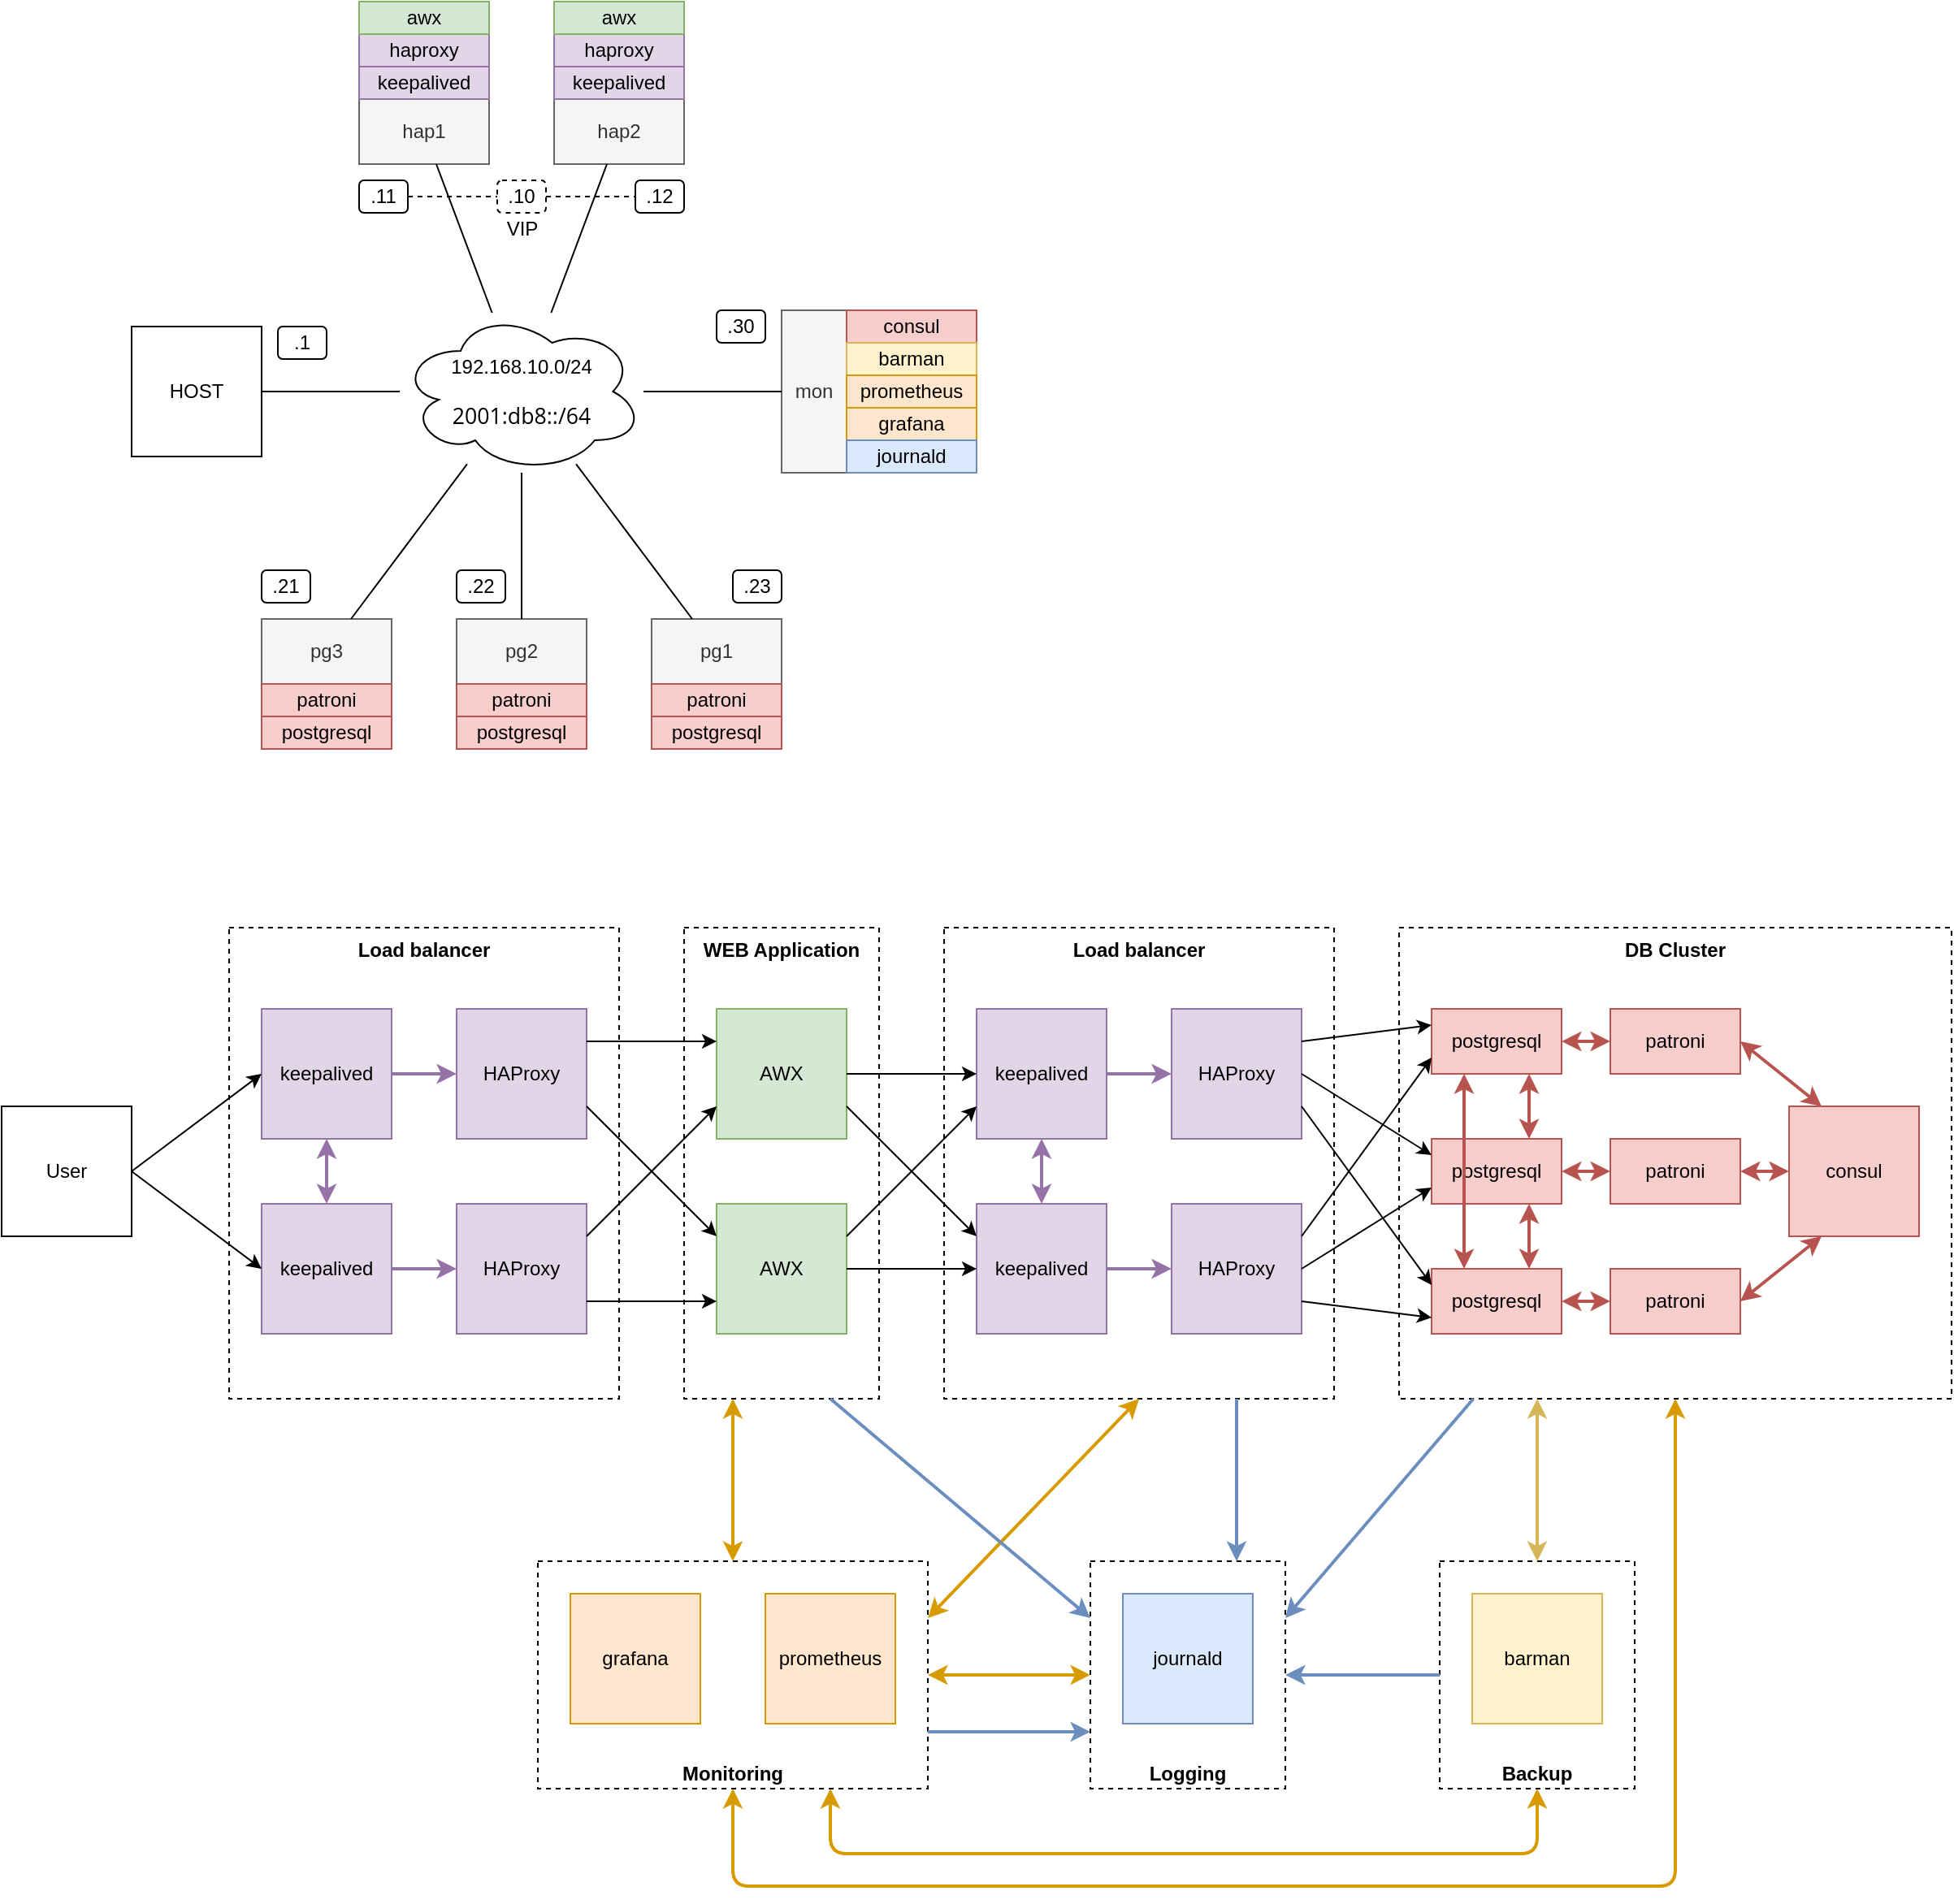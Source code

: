 <mxfile version="12.9.12" type="device"><diagram id="JN53HbUaX-jTft2zIyEW" name="network digram"><mxGraphModel dx="925" dy="652" grid="1" gridSize="10" guides="1" tooltips="1" connect="1" arrows="1" fold="1" page="1" pageScale="1" pageWidth="827" pageHeight="1169" math="0" shadow="0"><root><mxCell id="0"/><mxCell id="1" parent="0"/><mxCell id="KGqCtYa_fu7pUWf8DiJL-1" value="HOST" style="rounded=0;whiteSpace=wrap;html=1;" parent="1" vertex="1"><mxGeometry x="120" y="340" width="80" height="80" as="geometry"/></mxCell><mxCell id="KGqCtYa_fu7pUWf8DiJL-2" value="192.168.10.0/24&lt;br&gt;&lt;br&gt;&lt;span style=&quot;font-family: &amp;#34;open sans&amp;#34; , &amp;#34;helvetica neue&amp;#34; , &amp;#34;helvetica&amp;#34; , sans-serif ; font-size: 13.333px&quot;&gt;2001:db8::/64&lt;/span&gt;" style="ellipse;shape=cloud;whiteSpace=wrap;html=1;" parent="1" vertex="1"><mxGeometry x="285" y="330" width="150" height="100" as="geometry"/></mxCell><mxCell id="KGqCtYa_fu7pUWf8DiJL-3" value="hap1" style="rounded=0;whiteSpace=wrap;html=1;fillColor=#f5f5f5;strokeColor=#666666;fontColor=#333333;" parent="1" vertex="1"><mxGeometry x="260" y="200" width="80" height="40" as="geometry"/></mxCell><mxCell id="KGqCtYa_fu7pUWf8DiJL-4" value="hap2" style="rounded=0;whiteSpace=wrap;html=1;fillColor=#f5f5f5;strokeColor=#666666;fontColor=#333333;" parent="1" vertex="1"><mxGeometry x="380" y="200" width="80" height="40" as="geometry"/></mxCell><mxCell id="KGqCtYa_fu7pUWf8DiJL-5" value="mon" style="rounded=0;whiteSpace=wrap;html=1;fillColor=#f5f5f5;strokeColor=#666666;fontColor=#333333;" parent="1" vertex="1"><mxGeometry x="520" y="330" width="40" height="100" as="geometry"/></mxCell><mxCell id="KGqCtYa_fu7pUWf8DiJL-6" value="pg1" style="rounded=0;whiteSpace=wrap;html=1;fillColor=#f5f5f5;strokeColor=#666666;fontColor=#333333;" parent="1" vertex="1"><mxGeometry x="440" y="520" width="80" height="40" as="geometry"/></mxCell><mxCell id="KGqCtYa_fu7pUWf8DiJL-7" value="pg2" style="rounded=0;whiteSpace=wrap;html=1;fillColor=#f5f5f5;strokeColor=#666666;fontColor=#333333;" parent="1" vertex="1"><mxGeometry x="320" y="520" width="80" height="40" as="geometry"/></mxCell><mxCell id="KGqCtYa_fu7pUWf8DiJL-8" value="pg3" style="rounded=0;whiteSpace=wrap;html=1;fillColor=#f5f5f5;strokeColor=#666666;fontColor=#333333;" parent="1" vertex="1"><mxGeometry x="200" y="520" width="80" height="40" as="geometry"/></mxCell><mxCell id="KGqCtYa_fu7pUWf8DiJL-9" value="" style="endArrow=none;html=1;exitX=1;exitY=0.5;exitDx=0;exitDy=0;" parent="1" source="KGqCtYa_fu7pUWf8DiJL-1" target="KGqCtYa_fu7pUWf8DiJL-2" edge="1"><mxGeometry width="50" height="50" relative="1" as="geometry"><mxPoint x="360" y="410" as="sourcePoint"/><mxPoint x="410" y="360" as="targetPoint"/></mxGeometry></mxCell><mxCell id="KGqCtYa_fu7pUWf8DiJL-10" value="" style="endArrow=none;html=1;" parent="1" source="KGqCtYa_fu7pUWf8DiJL-2" target="KGqCtYa_fu7pUWf8DiJL-3" edge="1"><mxGeometry width="50" height="50" relative="1" as="geometry"><mxPoint x="250" y="390" as="sourcePoint"/><mxPoint x="300" y="390" as="targetPoint"/></mxGeometry></mxCell><mxCell id="KGqCtYa_fu7pUWf8DiJL-11" value="" style="endArrow=none;html=1;" parent="1" source="KGqCtYa_fu7pUWf8DiJL-2" target="KGqCtYa_fu7pUWf8DiJL-4" edge="1"><mxGeometry width="50" height="50" relative="1" as="geometry"><mxPoint x="381.162" y="352.571" as="sourcePoint"/><mxPoint x="507.333" y="130" as="targetPoint"/></mxGeometry></mxCell><mxCell id="KGqCtYa_fu7pUWf8DiJL-12" value="" style="endArrow=none;html=1;" parent="1" source="KGqCtYa_fu7pUWf8DiJL-2" target="KGqCtYa_fu7pUWf8DiJL-5" edge="1"><mxGeometry width="50" height="50" relative="1" as="geometry"><mxPoint x="391.93" y="356.135" as="sourcePoint"/><mxPoint x="492.222" y="250" as="targetPoint"/></mxGeometry></mxCell><mxCell id="KGqCtYa_fu7pUWf8DiJL-13" value="" style="endArrow=none;html=1;" parent="1" source="KGqCtYa_fu7pUWf8DiJL-2" target="KGqCtYa_fu7pUWf8DiJL-6" edge="1"><mxGeometry width="50" height="50" relative="1" as="geometry"><mxPoint x="413.25" y="371.567" as="sourcePoint"/><mxPoint x="490" y="344.118" as="targetPoint"/></mxGeometry></mxCell><mxCell id="KGqCtYa_fu7pUWf8DiJL-14" value="" style="endArrow=none;html=1;" parent="1" source="KGqCtYa_fu7pUWf8DiJL-2" target="KGqCtYa_fu7pUWf8DiJL-7" edge="1"><mxGeometry width="50" height="50" relative="1" as="geometry"><mxPoint x="413.25" y="408.433" as="sourcePoint"/><mxPoint x="490" y="435.882" as="targetPoint"/></mxGeometry></mxCell><mxCell id="KGqCtYa_fu7pUWf8DiJL-15" value="" style="endArrow=none;html=1;" parent="1" source="KGqCtYa_fu7pUWf8DiJL-2" target="KGqCtYa_fu7pUWf8DiJL-8" edge="1"><mxGeometry width="50" height="50" relative="1" as="geometry"><mxPoint x="391.93" y="423.865" as="sourcePoint"/><mxPoint x="492.222" y="530" as="targetPoint"/></mxGeometry></mxCell><mxCell id="KGqCtYa_fu7pUWf8DiJL-18" value=".11" style="rounded=1;whiteSpace=wrap;html=1;" parent="1" vertex="1"><mxGeometry x="260" y="250" width="30" height="20" as="geometry"/></mxCell><mxCell id="KGqCtYa_fu7pUWf8DiJL-19" value=".10" style="rounded=1;whiteSpace=wrap;html=1;dashed=1;" parent="1" vertex="1"><mxGeometry x="345" y="250" width="30" height="20" as="geometry"/></mxCell><mxCell id="KGqCtYa_fu7pUWf8DiJL-20" value=".1" style="rounded=1;whiteSpace=wrap;html=1;" parent="1" vertex="1"><mxGeometry x="210" y="340" width="30" height="20" as="geometry"/></mxCell><mxCell id="KGqCtYa_fu7pUWf8DiJL-21" value=".12" style="rounded=1;whiteSpace=wrap;html=1;" parent="1" vertex="1"><mxGeometry x="430" y="250" width="30" height="20" as="geometry"/></mxCell><mxCell id="KGqCtYa_fu7pUWf8DiJL-22" value="" style="endArrow=none;html=1;entryX=0;entryY=0.5;entryDx=0;entryDy=0;exitX=1;exitY=0.5;exitDx=0;exitDy=0;dashed=1;" parent="1" source="KGqCtYa_fu7pUWf8DiJL-19" target="KGqCtYa_fu7pUWf8DiJL-21" edge="1"><mxGeometry width="50" height="50" relative="1" as="geometry"><mxPoint x="380" y="410" as="sourcePoint"/><mxPoint x="430" y="360" as="targetPoint"/></mxGeometry></mxCell><mxCell id="KGqCtYa_fu7pUWf8DiJL-23" value="" style="endArrow=none;html=1;entryX=0;entryY=0.5;entryDx=0;entryDy=0;exitX=1;exitY=0.5;exitDx=0;exitDy=0;dashed=1;" parent="1" source="KGqCtYa_fu7pUWf8DiJL-18" target="KGqCtYa_fu7pUWf8DiJL-19" edge="1"><mxGeometry width="50" height="50" relative="1" as="geometry"><mxPoint x="390" y="270" as="sourcePoint"/><mxPoint x="420" y="270" as="targetPoint"/></mxGeometry></mxCell><mxCell id="KGqCtYa_fu7pUWf8DiJL-24" value=".21" style="rounded=1;whiteSpace=wrap;html=1;" parent="1" vertex="1"><mxGeometry x="200" y="490" width="30" height="20" as="geometry"/></mxCell><mxCell id="KGqCtYa_fu7pUWf8DiJL-25" value=".22" style="rounded=1;whiteSpace=wrap;html=1;" parent="1" vertex="1"><mxGeometry x="320" y="490" width="30" height="20" as="geometry"/></mxCell><mxCell id="KGqCtYa_fu7pUWf8DiJL-26" value=".23" style="rounded=1;whiteSpace=wrap;html=1;" parent="1" vertex="1"><mxGeometry x="490" y="490" width="30" height="20" as="geometry"/></mxCell><mxCell id="KGqCtYa_fu7pUWf8DiJL-27" value=".30" style="rounded=1;whiteSpace=wrap;html=1;" parent="1" vertex="1"><mxGeometry x="480" y="330" width="30" height="20" as="geometry"/></mxCell><mxCell id="KGqCtYa_fu7pUWf8DiJL-28" value="patroni" style="rounded=0;whiteSpace=wrap;html=1;fillColor=#f8cecc;strokeColor=#b85450;" parent="1" vertex="1"><mxGeometry x="200" y="560" width="80" height="20" as="geometry"/></mxCell><mxCell id="KGqCtYa_fu7pUWf8DiJL-29" value="patroni" style="rounded=0;whiteSpace=wrap;html=1;fillColor=#f8cecc;strokeColor=#b85450;" parent="1" vertex="1"><mxGeometry x="320" y="560" width="80" height="20" as="geometry"/></mxCell><mxCell id="KGqCtYa_fu7pUWf8DiJL-30" value="patroni" style="rounded=0;whiteSpace=wrap;html=1;fillColor=#f8cecc;strokeColor=#b85450;" parent="1" vertex="1"><mxGeometry x="440" y="560" width="80" height="20" as="geometry"/></mxCell><mxCell id="KGqCtYa_fu7pUWf8DiJL-31" value="postgresql" style="rounded=0;whiteSpace=wrap;html=1;fillColor=#f8cecc;strokeColor=#b85450;" parent="1" vertex="1"><mxGeometry x="200" y="580" width="80" height="20" as="geometry"/></mxCell><mxCell id="KGqCtYa_fu7pUWf8DiJL-34" value="postgresql" style="rounded=0;whiteSpace=wrap;html=1;fillColor=#f8cecc;strokeColor=#b85450;" parent="1" vertex="1"><mxGeometry x="320" y="580" width="80" height="20" as="geometry"/></mxCell><mxCell id="KGqCtYa_fu7pUWf8DiJL-35" value="postgresql" style="rounded=0;whiteSpace=wrap;html=1;fillColor=#f8cecc;strokeColor=#b85450;" parent="1" vertex="1"><mxGeometry x="440" y="580" width="80" height="20" as="geometry"/></mxCell><mxCell id="KGqCtYa_fu7pUWf8DiJL-36" value="keepalived" style="rounded=0;whiteSpace=wrap;html=1;fillColor=#e1d5e7;strokeColor=#9673a6;" parent="1" vertex="1"><mxGeometry x="260" y="180" width="80" height="20" as="geometry"/></mxCell><mxCell id="KGqCtYa_fu7pUWf8DiJL-37" value="keepalived" style="rounded=0;whiteSpace=wrap;html=1;fillColor=#e1d5e7;strokeColor=#9673a6;" parent="1" vertex="1"><mxGeometry x="380" y="180" width="80" height="20" as="geometry"/></mxCell><mxCell id="KGqCtYa_fu7pUWf8DiJL-38" value="haproxy" style="rounded=0;whiteSpace=wrap;html=1;fillColor=#e1d5e7;strokeColor=#9673a6;" parent="1" vertex="1"><mxGeometry x="260" y="160" width="80" height="20" as="geometry"/></mxCell><mxCell id="KGqCtYa_fu7pUWf8DiJL-39" value="haproxy" style="rounded=0;whiteSpace=wrap;html=1;fillColor=#e1d5e7;strokeColor=#9673a6;" parent="1" vertex="1"><mxGeometry x="380" y="160" width="80" height="20" as="geometry"/></mxCell><mxCell id="KGqCtYa_fu7pUWf8DiJL-42" value="consul" style="rounded=0;whiteSpace=wrap;html=1;fillColor=#f8cecc;strokeColor=#b85450;" parent="1" vertex="1"><mxGeometry x="560" y="330" width="80" height="20" as="geometry"/></mxCell><mxCell id="KGqCtYa_fu7pUWf8DiJL-43" value="barman" style="rounded=0;whiteSpace=wrap;html=1;fillColor=#fff2cc;strokeColor=#d6b656;" parent="1" vertex="1"><mxGeometry x="560" y="350" width="80" height="20" as="geometry"/></mxCell><mxCell id="KGqCtYa_fu7pUWf8DiJL-44" value="prometheus" style="rounded=0;whiteSpace=wrap;html=1;fillColor=#ffe6cc;strokeColor=#d79b00;" parent="1" vertex="1"><mxGeometry x="560" y="370" width="80" height="20" as="geometry"/></mxCell><mxCell id="KGqCtYa_fu7pUWf8DiJL-45" value="grafana" style="rounded=0;whiteSpace=wrap;html=1;fillColor=#ffe6cc;strokeColor=#d79b00;" parent="1" vertex="1"><mxGeometry x="560" y="390" width="80" height="20" as="geometry"/></mxCell><mxCell id="KGqCtYa_fu7pUWf8DiJL-46" value="journald" style="rounded=0;whiteSpace=wrap;html=1;fillColor=#dae8fc;strokeColor=#6c8ebf;" parent="1" vertex="1"><mxGeometry x="560" y="410" width="80" height="20" as="geometry"/></mxCell><mxCell id="KGqCtYa_fu7pUWf8DiJL-47" value="awx" style="rounded=0;whiteSpace=wrap;html=1;fillColor=#d5e8d4;strokeColor=#82b366;" parent="1" vertex="1"><mxGeometry x="260" y="140" width="80" height="20" as="geometry"/></mxCell><mxCell id="KGqCtYa_fu7pUWf8DiJL-48" value="awx" style="rounded=0;whiteSpace=wrap;html=1;fillColor=#d5e8d4;strokeColor=#82b366;" parent="1" vertex="1"><mxGeometry x="380" y="140" width="80" height="20" as="geometry"/></mxCell><mxCell id="KqnOsnbfBUExLqKaXXRm-1" value="VIP" style="text;html=1;align=center;verticalAlign=middle;resizable=0;points=[];autosize=1;" parent="1" vertex="1"><mxGeometry x="345" y="270" width="30" height="20" as="geometry"/></mxCell><mxCell id="s7831pRs2zKrMniY8euy-1" value="Load balancer" style="rounded=0;whiteSpace=wrap;html=1;dashed=1;fillColor=none;verticalAlign=top;fontStyle=1" parent="1" vertex="1"><mxGeometry x="180" y="710" width="240" height="290" as="geometry"/></mxCell><mxCell id="s7831pRs2zKrMniY8euy-2" value="WEB Application" style="rounded=0;whiteSpace=wrap;html=1;dashed=1;fillColor=none;verticalAlign=top;fontStyle=1" parent="1" vertex="1"><mxGeometry x="460" y="710" width="120" height="290" as="geometry"/></mxCell><mxCell id="s7831pRs2zKrMniY8euy-3" value="Load balancer" style="rounded=0;whiteSpace=wrap;html=1;dashed=1;fillColor=none;verticalAlign=top;fontStyle=1" parent="1" vertex="1"><mxGeometry x="620" y="710" width="240" height="290" as="geometry"/></mxCell><mxCell id="s7831pRs2zKrMniY8euy-4" value="DB Cluster" style="rounded=0;whiteSpace=wrap;html=1;dashed=1;fillColor=none;verticalAlign=top;fontStyle=1" parent="1" vertex="1"><mxGeometry x="900" y="710" width="340" height="290" as="geometry"/></mxCell><mxCell id="s7831pRs2zKrMniY8euy-5" value="Monitoring" style="rounded=0;whiteSpace=wrap;html=1;dashed=1;fillColor=none;verticalAlign=bottom;fontStyle=1" parent="1" vertex="1"><mxGeometry x="370" y="1100" width="240" height="140" as="geometry"/></mxCell><mxCell id="s7831pRs2zKrMniY8euy-6" value="Logging" style="rounded=0;whiteSpace=wrap;html=1;dashed=1;fillColor=none;verticalAlign=bottom;fontStyle=1" parent="1" vertex="1"><mxGeometry x="710" y="1100" width="120" height="140" as="geometry"/></mxCell><mxCell id="s7831pRs2zKrMniY8euy-7" value="Backup" style="rounded=0;whiteSpace=wrap;html=1;dashed=1;fillColor=none;verticalAlign=bottom;fontStyle=1" parent="1" vertex="1"><mxGeometry x="925" y="1100" width="120" height="140" as="geometry"/></mxCell><mxCell id="s7831pRs2zKrMniY8euy-8" value="User" style="rounded=0;whiteSpace=wrap;html=1;" parent="1" vertex="1"><mxGeometry x="40" y="820" width="80" height="80" as="geometry"/></mxCell><mxCell id="s7831pRs2zKrMniY8euy-9" value="keepalived" style="rounded=0;whiteSpace=wrap;html=1;fillColor=#e1d5e7;strokeColor=#9673a6;" parent="1" vertex="1"><mxGeometry x="200" y="880" width="80" height="80" as="geometry"/></mxCell><mxCell id="s7831pRs2zKrMniY8euy-10" value="keepalived" style="rounded=0;whiteSpace=wrap;html=1;fillColor=#e1d5e7;strokeColor=#9673a6;" parent="1" vertex="1"><mxGeometry x="200" y="760" width="80" height="80" as="geometry"/></mxCell><mxCell id="s7831pRs2zKrMniY8euy-11" value="" style="endArrow=classic;startArrow=classic;html=1;entryX=0.5;entryY=1;entryDx=0;entryDy=0;exitX=0.5;exitY=0;exitDx=0;exitDy=0;fillColor=#e1d5e7;strokeColor=#9673a6;strokeWidth=2;" parent="1" source="s7831pRs2zKrMniY8euy-9" target="s7831pRs2zKrMniY8euy-10" edge="1"><mxGeometry width="50" height="50" relative="1" as="geometry"><mxPoint x="460" y="910" as="sourcePoint"/><mxPoint x="510" y="860" as="targetPoint"/></mxGeometry></mxCell><mxCell id="s7831pRs2zKrMniY8euy-12" value="" style="endArrow=classic;html=1;exitX=1;exitY=0.5;exitDx=0;exitDy=0;entryX=0;entryY=0.5;entryDx=0;entryDy=0;" parent="1" source="s7831pRs2zKrMniY8euy-8" target="s7831pRs2zKrMniY8euy-10" edge="1"><mxGeometry width="50" height="50" relative="1" as="geometry"><mxPoint x="460" y="910" as="sourcePoint"/><mxPoint x="510" y="860" as="targetPoint"/></mxGeometry></mxCell><mxCell id="s7831pRs2zKrMniY8euy-13" value="" style="endArrow=classic;html=1;exitX=1;exitY=0.5;exitDx=0;exitDy=0;entryX=0;entryY=0.5;entryDx=0;entryDy=0;" parent="1" source="s7831pRs2zKrMniY8euy-8" target="s7831pRs2zKrMniY8euy-9" edge="1"><mxGeometry width="50" height="50" relative="1" as="geometry"><mxPoint x="130" y="870" as="sourcePoint"/><mxPoint x="210" y="810" as="targetPoint"/></mxGeometry></mxCell><mxCell id="s7831pRs2zKrMniY8euy-14" value="HAProxy" style="rounded=0;whiteSpace=wrap;html=1;fillColor=#e1d5e7;strokeColor=#9673a6;" parent="1" vertex="1"><mxGeometry x="320" y="880" width="80" height="80" as="geometry"/></mxCell><mxCell id="s7831pRs2zKrMniY8euy-15" value="HAProxy" style="rounded=0;whiteSpace=wrap;html=1;fillColor=#e1d5e7;strokeColor=#9673a6;" parent="1" vertex="1"><mxGeometry x="320" y="760" width="80" height="80" as="geometry"/></mxCell><mxCell id="s7831pRs2zKrMniY8euy-16" value="" style="endArrow=classic;html=1;exitX=1;exitY=0.5;exitDx=0;exitDy=0;entryX=0;entryY=0.5;entryDx=0;entryDy=0;fillColor=#e1d5e7;strokeColor=#9673a6;strokeWidth=2;" parent="1" source="s7831pRs2zKrMniY8euy-10" target="s7831pRs2zKrMniY8euy-15" edge="1"><mxGeometry width="50" height="50" relative="1" as="geometry"><mxPoint x="130" y="870" as="sourcePoint"/><mxPoint x="210" y="810" as="targetPoint"/></mxGeometry></mxCell><mxCell id="s7831pRs2zKrMniY8euy-17" value="" style="endArrow=classic;html=1;exitX=1;exitY=0.5;exitDx=0;exitDy=0;entryX=0;entryY=0.5;entryDx=0;entryDy=0;fillColor=#e1d5e7;strokeColor=#9673a6;strokeWidth=2;" parent="1" source="s7831pRs2zKrMniY8euy-9" target="s7831pRs2zKrMniY8euy-14" edge="1"><mxGeometry width="50" height="50" relative="1" as="geometry"><mxPoint x="290" y="810" as="sourcePoint"/><mxPoint x="330" y="810" as="targetPoint"/></mxGeometry></mxCell><mxCell id="s7831pRs2zKrMniY8euy-18" value="AWX" style="rounded=0;whiteSpace=wrap;html=1;fillColor=#d5e8d4;strokeColor=#82b366;" parent="1" vertex="1"><mxGeometry x="480" y="760" width="80" height="80" as="geometry"/></mxCell><mxCell id="s7831pRs2zKrMniY8euy-19" value="AWX" style="rounded=0;whiteSpace=wrap;html=1;fillColor=#d5e8d4;strokeColor=#82b366;" parent="1" vertex="1"><mxGeometry x="480" y="880" width="80" height="80" as="geometry"/></mxCell><mxCell id="s7831pRs2zKrMniY8euy-20" value="" style="endArrow=classic;html=1;exitX=1;exitY=0.25;exitDx=0;exitDy=0;entryX=0;entryY=0.75;entryDx=0;entryDy=0;" parent="1" source="s7831pRs2zKrMniY8euy-14" target="s7831pRs2zKrMniY8euy-18" edge="1"><mxGeometry width="50" height="50" relative="1" as="geometry"><mxPoint x="290" y="930" as="sourcePoint"/><mxPoint x="330" y="930" as="targetPoint"/></mxGeometry></mxCell><mxCell id="s7831pRs2zKrMniY8euy-21" value="" style="endArrow=classic;html=1;exitX=1;exitY=0.75;exitDx=0;exitDy=0;entryX=0;entryY=0.75;entryDx=0;entryDy=0;" parent="1" source="s7831pRs2zKrMniY8euy-14" target="s7831pRs2zKrMniY8euy-19" edge="1"><mxGeometry width="50" height="50" relative="1" as="geometry"><mxPoint x="410" y="910" as="sourcePoint"/><mxPoint x="490" y="810" as="targetPoint"/></mxGeometry></mxCell><mxCell id="s7831pRs2zKrMniY8euy-22" value="" style="endArrow=classic;html=1;exitX=1;exitY=0.75;exitDx=0;exitDy=0;entryX=0;entryY=0.25;entryDx=0;entryDy=0;" parent="1" source="s7831pRs2zKrMniY8euy-15" target="s7831pRs2zKrMniY8euy-19" edge="1"><mxGeometry width="50" height="50" relative="1" as="geometry"><mxPoint x="410" y="950" as="sourcePoint"/><mxPoint x="490" y="950" as="targetPoint"/></mxGeometry></mxCell><mxCell id="s7831pRs2zKrMniY8euy-23" value="" style="endArrow=classic;html=1;exitX=1;exitY=0.25;exitDx=0;exitDy=0;entryX=0;entryY=0.25;entryDx=0;entryDy=0;" parent="1" source="s7831pRs2zKrMniY8euy-15" target="s7831pRs2zKrMniY8euy-18" edge="1"><mxGeometry width="50" height="50" relative="1" as="geometry"><mxPoint x="410" y="810" as="sourcePoint"/><mxPoint x="490" y="910" as="targetPoint"/></mxGeometry></mxCell><mxCell id="s7831pRs2zKrMniY8euy-24" value="keepalived" style="rounded=0;whiteSpace=wrap;html=1;fillColor=#e1d5e7;strokeColor=#9673a6;" parent="1" vertex="1"><mxGeometry x="640" y="880" width="80" height="80" as="geometry"/></mxCell><mxCell id="s7831pRs2zKrMniY8euy-25" value="keepalived" style="rounded=0;whiteSpace=wrap;html=1;fillColor=#e1d5e7;strokeColor=#9673a6;" parent="1" vertex="1"><mxGeometry x="640" y="760" width="80" height="80" as="geometry"/></mxCell><mxCell id="s7831pRs2zKrMniY8euy-26" value="" style="endArrow=classic;startArrow=classic;html=1;entryX=0.5;entryY=1;entryDx=0;entryDy=0;exitX=0.5;exitY=0;exitDx=0;exitDy=0;fillColor=#e1d5e7;strokeColor=#9673a6;strokeWidth=2;" parent="1" source="s7831pRs2zKrMniY8euy-24" target="s7831pRs2zKrMniY8euy-25" edge="1"><mxGeometry width="50" height="50" relative="1" as="geometry"><mxPoint x="900" y="910" as="sourcePoint"/><mxPoint x="950" y="860" as="targetPoint"/></mxGeometry></mxCell><mxCell id="s7831pRs2zKrMniY8euy-27" value="HAProxy" style="rounded=0;whiteSpace=wrap;html=1;fillColor=#e1d5e7;strokeColor=#9673a6;" parent="1" vertex="1"><mxGeometry x="760" y="880" width="80" height="80" as="geometry"/></mxCell><mxCell id="s7831pRs2zKrMniY8euy-28" value="HAProxy" style="rounded=0;whiteSpace=wrap;html=1;fillColor=#e1d5e7;strokeColor=#9673a6;" parent="1" vertex="1"><mxGeometry x="760" y="760" width="80" height="80" as="geometry"/></mxCell><mxCell id="s7831pRs2zKrMniY8euy-29" value="" style="endArrow=classic;html=1;exitX=1;exitY=0.5;exitDx=0;exitDy=0;entryX=0;entryY=0.5;entryDx=0;entryDy=0;fillColor=#e1d5e7;strokeColor=#9673a6;strokeWidth=2;" parent="1" source="s7831pRs2zKrMniY8euy-25" target="s7831pRs2zKrMniY8euy-28" edge="1"><mxGeometry width="50" height="50" relative="1" as="geometry"><mxPoint x="570" y="870" as="sourcePoint"/><mxPoint x="650" y="810" as="targetPoint"/></mxGeometry></mxCell><mxCell id="s7831pRs2zKrMniY8euy-30" value="" style="endArrow=classic;html=1;exitX=1;exitY=0.5;exitDx=0;exitDy=0;entryX=0;entryY=0.5;entryDx=0;entryDy=0;fillColor=#e1d5e7;strokeColor=#9673a6;strokeWidth=2;" parent="1" source="s7831pRs2zKrMniY8euy-24" target="s7831pRs2zKrMniY8euy-27" edge="1"><mxGeometry width="50" height="50" relative="1" as="geometry"><mxPoint x="730" y="810" as="sourcePoint"/><mxPoint x="770" y="810" as="targetPoint"/></mxGeometry></mxCell><mxCell id="s7831pRs2zKrMniY8euy-31" value="" style="endArrow=classic;html=1;entryX=0;entryY=0.5;entryDx=0;entryDy=0;" parent="1" source="s7831pRs2zKrMniY8euy-18" target="s7831pRs2zKrMniY8euy-25" edge="1"><mxGeometry width="50" height="50" relative="1" as="geometry"><mxPoint x="410" y="790" as="sourcePoint"/><mxPoint x="490" y="790" as="targetPoint"/></mxGeometry></mxCell><mxCell id="s7831pRs2zKrMniY8euy-32" value="" style="endArrow=classic;html=1;entryX=0;entryY=0.5;entryDx=0;entryDy=0;exitX=1;exitY=0.5;exitDx=0;exitDy=0;" parent="1" source="s7831pRs2zKrMniY8euy-19" target="s7831pRs2zKrMniY8euy-24" edge="1"><mxGeometry width="50" height="50" relative="1" as="geometry"><mxPoint x="570" y="810" as="sourcePoint"/><mxPoint x="650" y="810" as="targetPoint"/></mxGeometry></mxCell><mxCell id="s7831pRs2zKrMniY8euy-33" value="patroni" style="rounded=0;whiteSpace=wrap;html=1;fillColor=#f8cecc;strokeColor=#b85450;" parent="1" vertex="1"><mxGeometry x="1030" y="840" width="80" height="40" as="geometry"/></mxCell><mxCell id="s7831pRs2zKrMniY8euy-34" value="postgresql" style="rounded=0;whiteSpace=wrap;html=1;fillColor=#f8cecc;strokeColor=#b85450;" parent="1" vertex="1"><mxGeometry x="920" y="840" width="80" height="40" as="geometry"/></mxCell><mxCell id="s7831pRs2zKrMniY8euy-35" value="patroni" style="rounded=0;whiteSpace=wrap;html=1;fillColor=#f8cecc;strokeColor=#b85450;" parent="1" vertex="1"><mxGeometry x="1030" y="760" width="80" height="40" as="geometry"/></mxCell><mxCell id="s7831pRs2zKrMniY8euy-36" value="postgresql" style="rounded=0;whiteSpace=wrap;html=1;fillColor=#f8cecc;strokeColor=#b85450;" parent="1" vertex="1"><mxGeometry x="920" y="760" width="80" height="40" as="geometry"/></mxCell><mxCell id="s7831pRs2zKrMniY8euy-37" value="patroni" style="rounded=0;whiteSpace=wrap;html=1;fillColor=#f8cecc;strokeColor=#b85450;" parent="1" vertex="1"><mxGeometry x="1030" y="920" width="80" height="40" as="geometry"/></mxCell><mxCell id="s7831pRs2zKrMniY8euy-38" value="postgresql" style="rounded=0;whiteSpace=wrap;html=1;fillColor=#f8cecc;strokeColor=#b85450;" parent="1" vertex="1"><mxGeometry x="920" y="920" width="80" height="40" as="geometry"/></mxCell><mxCell id="s7831pRs2zKrMniY8euy-39" value="consul" style="rounded=0;whiteSpace=wrap;html=1;fillColor=#f8cecc;strokeColor=#b85450;" parent="1" vertex="1"><mxGeometry x="1140" y="820" width="80" height="80" as="geometry"/></mxCell><mxCell id="s7831pRs2zKrMniY8euy-40" value="" style="endArrow=classic;html=1;exitX=1;exitY=0.75;exitDx=0;exitDy=0;entryX=0;entryY=0.75;entryDx=0;entryDy=0;" parent="1" source="s7831pRs2zKrMniY8euy-27" target="s7831pRs2zKrMniY8euy-38" edge="1"><mxGeometry width="50" height="50" relative="1" as="geometry"><mxPoint x="730" y="930" as="sourcePoint"/><mxPoint x="770" y="930" as="targetPoint"/></mxGeometry></mxCell><mxCell id="s7831pRs2zKrMniY8euy-41" value="" style="endArrow=classic;html=1;exitX=1;exitY=0.5;exitDx=0;exitDy=0;entryX=0;entryY=0.75;entryDx=0;entryDy=0;" parent="1" source="s7831pRs2zKrMniY8euy-27" target="s7831pRs2zKrMniY8euy-34" edge="1"><mxGeometry width="50" height="50" relative="1" as="geometry"><mxPoint x="850" y="950" as="sourcePoint"/><mxPoint x="930" y="1030" as="targetPoint"/></mxGeometry></mxCell><mxCell id="s7831pRs2zKrMniY8euy-42" value="" style="endArrow=classic;html=1;exitX=1;exitY=0.25;exitDx=0;exitDy=0;entryX=0;entryY=0.75;entryDx=0;entryDy=0;" parent="1" source="s7831pRs2zKrMniY8euy-27" target="s7831pRs2zKrMniY8euy-36" edge="1"><mxGeometry width="50" height="50" relative="1" as="geometry"><mxPoint x="850" y="930" as="sourcePoint"/><mxPoint x="930" y="890" as="targetPoint"/></mxGeometry></mxCell><mxCell id="s7831pRs2zKrMniY8euy-43" value="" style="endArrow=classic;html=1;exitX=1;exitY=0.75;exitDx=0;exitDy=0;entryX=0;entryY=0.25;entryDx=0;entryDy=0;" parent="1" source="s7831pRs2zKrMniY8euy-28" target="s7831pRs2zKrMniY8euy-38" edge="1"><mxGeometry width="50" height="50" relative="1" as="geometry"><mxPoint x="850" y="950" as="sourcePoint"/><mxPoint x="930" y="1040" as="targetPoint"/></mxGeometry></mxCell><mxCell id="s7831pRs2zKrMniY8euy-44" value="" style="endArrow=classic;html=1;exitX=1;exitY=0.5;exitDx=0;exitDy=0;entryX=0;entryY=0.25;entryDx=0;entryDy=0;" parent="1" source="s7831pRs2zKrMniY8euy-28" target="s7831pRs2zKrMniY8euy-34" edge="1"><mxGeometry width="50" height="50" relative="1" as="geometry"><mxPoint x="850" y="830" as="sourcePoint"/><mxPoint x="930" y="1020" as="targetPoint"/></mxGeometry></mxCell><mxCell id="s7831pRs2zKrMniY8euy-45" value="" style="endArrow=classic;html=1;exitX=1;exitY=0.25;exitDx=0;exitDy=0;entryX=0;entryY=0.25;entryDx=0;entryDy=0;" parent="1" source="s7831pRs2zKrMniY8euy-28" target="s7831pRs2zKrMniY8euy-36" edge="1"><mxGeometry width="50" height="50" relative="1" as="geometry"><mxPoint x="850" y="810" as="sourcePoint"/><mxPoint x="930" y="880" as="targetPoint"/></mxGeometry></mxCell><mxCell id="s7831pRs2zKrMniY8euy-46" value="" style="endArrow=classic;html=1;exitX=1;exitY=0.5;exitDx=0;exitDy=0;entryX=0.25;entryY=0;entryDx=0;entryDy=0;startArrow=classic;startFill=1;fillColor=#f8cecc;strokeColor=#b85450;strokeWidth=2;" parent="1" source="s7831pRs2zKrMniY8euy-35" target="s7831pRs2zKrMniY8euy-39" edge="1"><mxGeometry width="50" height="50" relative="1" as="geometry"><mxPoint x="850" y="790" as="sourcePoint"/><mxPoint x="930" y="740" as="targetPoint"/></mxGeometry></mxCell><mxCell id="s7831pRs2zKrMniY8euy-47" value="" style="endArrow=classic;html=1;exitX=1;exitY=0.5;exitDx=0;exitDy=0;entryX=0;entryY=0.5;entryDx=0;entryDy=0;startArrow=classic;startFill=1;fillColor=#f8cecc;strokeColor=#b85450;strokeWidth=2;" parent="1" source="s7831pRs2zKrMniY8euy-33" target="s7831pRs2zKrMniY8euy-39" edge="1"><mxGeometry width="50" height="50" relative="1" as="geometry"><mxPoint x="1010" y="710" as="sourcePoint"/><mxPoint x="1091" y="850" as="targetPoint"/></mxGeometry></mxCell><mxCell id="s7831pRs2zKrMniY8euy-48" value="" style="endArrow=classic;html=1;exitX=1;exitY=0.5;exitDx=0;exitDy=0;entryX=0.25;entryY=1;entryDx=0;entryDy=0;startArrow=classic;startFill=1;fillColor=#f8cecc;strokeColor=#b85450;strokeWidth=2;" parent="1" source="s7831pRs2zKrMniY8euy-37" target="s7831pRs2zKrMniY8euy-39" edge="1"><mxGeometry width="50" height="50" relative="1" as="geometry"><mxPoint x="1010" y="850" as="sourcePoint"/><mxPoint x="1091" y="870" as="targetPoint"/></mxGeometry></mxCell><mxCell id="s7831pRs2zKrMniY8euy-49" value="" style="endArrow=classic;startArrow=classic;html=1;entryX=0;entryY=0.5;entryDx=0;entryDy=0;exitX=1;exitY=0.5;exitDx=0;exitDy=0;fillColor=#f8cecc;strokeColor=#b85450;strokeWidth=2;" parent="1" source="s7831pRs2zKrMniY8euy-36" target="s7831pRs2zKrMniY8euy-35" edge="1"><mxGeometry width="50" height="50" relative="1" as="geometry"><mxPoint x="250" y="890" as="sourcePoint"/><mxPoint x="250" y="850" as="targetPoint"/></mxGeometry></mxCell><mxCell id="s7831pRs2zKrMniY8euy-50" value="" style="endArrow=classic;startArrow=classic;html=1;entryX=0;entryY=0.5;entryDx=0;entryDy=0;exitX=1;exitY=0.5;exitDx=0;exitDy=0;fillColor=#f8cecc;strokeColor=#b85450;strokeWidth=2;" parent="1" source="s7831pRs2zKrMniY8euy-34" target="s7831pRs2zKrMniY8euy-33" edge="1"><mxGeometry width="50" height="50" relative="1" as="geometry"><mxPoint x="970" y="750" as="sourcePoint"/><mxPoint x="970" y="730" as="targetPoint"/></mxGeometry></mxCell><mxCell id="s7831pRs2zKrMniY8euy-51" value="" style="endArrow=classic;startArrow=classic;html=1;entryX=0;entryY=0.5;entryDx=0;entryDy=0;exitX=1;exitY=0.5;exitDx=0;exitDy=0;fillColor=#f8cecc;strokeColor=#b85450;entryPerimeter=0;strokeWidth=2;" parent="1" source="s7831pRs2zKrMniY8euy-38" target="s7831pRs2zKrMniY8euy-37" edge="1"><mxGeometry width="50" height="50" relative="1" as="geometry"><mxPoint x="970" y="890" as="sourcePoint"/><mxPoint x="970" y="870" as="targetPoint"/></mxGeometry></mxCell><mxCell id="s7831pRs2zKrMniY8euy-52" value="barman" style="rounded=0;whiteSpace=wrap;html=1;fillColor=#fff2cc;strokeColor=#d6b656;" parent="1" vertex="1"><mxGeometry x="945" y="1120" width="80" height="80" as="geometry"/></mxCell><mxCell id="s7831pRs2zKrMniY8euy-53" value="" style="endArrow=classic;html=1;entryX=0.5;entryY=0;entryDx=0;entryDy=0;startArrow=classic;startFill=1;exitX=0.25;exitY=1;exitDx=0;exitDy=0;fillColor=#fff2cc;strokeColor=#d6b656;strokeWidth=2;" parent="1" source="s7831pRs2zKrMniY8euy-4" target="s7831pRs2zKrMniY8euy-7" edge="1"><mxGeometry width="50" height="50" relative="1" as="geometry"><mxPoint x="1010" y="990" as="sourcePoint"/><mxPoint x="1091" y="870" as="targetPoint"/></mxGeometry></mxCell><mxCell id="s7831pRs2zKrMniY8euy-54" value="journald" style="rounded=0;whiteSpace=wrap;html=1;fillColor=#dae8fc;strokeColor=#6c8ebf;" parent="1" vertex="1"><mxGeometry x="730" y="1120" width="80" height="80" as="geometry"/></mxCell><mxCell id="s7831pRs2zKrMniY8euy-55" value="prometheus" style="rounded=0;whiteSpace=wrap;html=1;fillColor=#ffe6cc;strokeColor=#d79b00;" parent="1" vertex="1"><mxGeometry x="510" y="1120" width="80" height="80" as="geometry"/></mxCell><mxCell id="s7831pRs2zKrMniY8euy-56" value="grafana" style="rounded=0;whiteSpace=wrap;html=1;fillColor=#ffe6cc;strokeColor=#d79b00;" parent="1" vertex="1"><mxGeometry x="390" y="1120" width="80" height="80" as="geometry"/></mxCell><mxCell id="s7831pRs2zKrMniY8euy-57" value="" style="endArrow=classic;html=1;exitX=0.5;exitY=0;exitDx=0;exitDy=0;entryX=0.25;entryY=1;entryDx=0;entryDy=0;fillColor=#ffe6cc;strokeColor=#d79b00;strokeWidth=2;startArrow=classic;startFill=1;" parent="1" source="s7831pRs2zKrMniY8euy-5" target="s7831pRs2zKrMniY8euy-2" edge="1"><mxGeometry width="50" height="50" relative="1" as="geometry"><mxPoint x="450" y="1110" as="sourcePoint"/><mxPoint x="310" y="1010" as="targetPoint"/></mxGeometry></mxCell><mxCell id="s7831pRs2zKrMniY8euy-58" value="" style="endArrow=classic;html=1;exitX=1;exitY=0.25;exitDx=0;exitDy=0;entryX=0.5;entryY=1;entryDx=0;entryDy=0;fillColor=#ffe6cc;strokeColor=#d79b00;strokeWidth=2;startArrow=classic;startFill=1;" parent="1" source="s7831pRs2zKrMniY8euy-5" target="s7831pRs2zKrMniY8euy-3" edge="1"><mxGeometry width="50" height="50" relative="1" as="geometry"><mxPoint x="510" y="1110" as="sourcePoint"/><mxPoint x="530" y="1010" as="targetPoint"/></mxGeometry></mxCell><mxCell id="s7831pRs2zKrMniY8euy-59" value="" style="endArrow=classic;html=1;entryX=1;entryY=0.5;entryDx=0;entryDy=0;startArrow=classic;startFill=1;fillColor=#ffe6cc;strokeColor=#d79b00;strokeWidth=2;" parent="1" source="s7831pRs2zKrMniY8euy-6" target="s7831pRs2zKrMniY8euy-5" edge="1"><mxGeometry width="50" height="50" relative="1" as="geometry"><mxPoint x="570" y="1110" as="sourcePoint"/><mxPoint x="750" y="1010" as="targetPoint"/></mxGeometry></mxCell><mxCell id="s7831pRs2zKrMniY8euy-60" value="" style="endArrow=classic;html=1;exitX=0.75;exitY=1;exitDx=0;exitDy=0;entryX=0.5;entryY=1;entryDx=0;entryDy=0;edgeStyle=orthogonalEdgeStyle;fillColor=#ffe6cc;strokeColor=#d79b00;strokeWidth=2;startArrow=classic;startFill=1;" parent="1" source="s7831pRs2zKrMniY8euy-5" target="s7831pRs2zKrMniY8euy-7" edge="1"><mxGeometry width="50" height="50" relative="1" as="geometry"><mxPoint x="630" y="1180" as="sourcePoint"/><mxPoint x="710" y="1180" as="targetPoint"/><Array as="points"><mxPoint x="550" y="1280"/><mxPoint x="985" y="1280"/></Array></mxGeometry></mxCell><mxCell id="s7831pRs2zKrMniY8euy-61" value="" style="endArrow=classic;html=1;exitX=1;exitY=0.75;exitDx=0;exitDy=0;entryX=0;entryY=0.75;entryDx=0;entryDy=0;fillColor=#dae8fc;strokeColor=#6c8ebf;strokeWidth=2;" parent="1" source="s7831pRs2zKrMniY8euy-5" target="s7831pRs2zKrMniY8euy-6" edge="1"><mxGeometry width="50" height="50" relative="1" as="geometry"><mxPoint x="450" y="1110" as="sourcePoint"/><mxPoint x="310" y="1010" as="targetPoint"/></mxGeometry></mxCell><mxCell id="s7831pRs2zKrMniY8euy-62" value="" style="endArrow=classic;html=1;exitX=0;exitY=0.5;exitDx=0;exitDy=0;entryX=1;entryY=0.5;entryDx=0;entryDy=0;fillColor=#dae8fc;strokeColor=#6c8ebf;strokeWidth=2;" parent="1" source="s7831pRs2zKrMniY8euy-7" target="s7831pRs2zKrMniY8euy-6" edge="1"><mxGeometry width="50" height="50" relative="1" as="geometry"><mxPoint x="710" y="1145" as="sourcePoint"/><mxPoint x="630" y="1145" as="targetPoint"/></mxGeometry></mxCell><mxCell id="s7831pRs2zKrMniY8euy-63" value="" style="endArrow=classic;html=1;entryX=1;entryY=0.25;entryDx=0;entryDy=0;fillColor=#dae8fc;strokeColor=#6c8ebf;strokeWidth=2;" parent="1" source="s7831pRs2zKrMniY8euy-4" target="s7831pRs2zKrMniY8euy-6" edge="1"><mxGeometry width="50" height="50" relative="1" as="geometry"><mxPoint x="630" y="1215" as="sourcePoint"/><mxPoint x="710" y="1215" as="targetPoint"/></mxGeometry></mxCell><mxCell id="s7831pRs2zKrMniY8euy-64" value="" style="endArrow=classic;html=1;fillColor=#dae8fc;strokeColor=#6c8ebf;strokeWidth=2;exitX=0.75;exitY=1;exitDx=0;exitDy=0;entryX=0.75;entryY=0;entryDx=0;entryDy=0;" parent="1" source="s7831pRs2zKrMniY8euy-3" target="s7831pRs2zKrMniY8euy-6" edge="1"><mxGeometry width="50" height="50" relative="1" as="geometry"><mxPoint x="910" y="1045" as="sourcePoint"/><mxPoint x="830" y="1145" as="targetPoint"/></mxGeometry></mxCell><mxCell id="s7831pRs2zKrMniY8euy-65" value="" style="endArrow=classic;html=1;fillColor=#dae8fc;strokeColor=#6c8ebf;strokeWidth=2;exitX=0.75;exitY=1;exitDx=0;exitDy=0;entryX=0;entryY=0.25;entryDx=0;entryDy=0;" parent="1" source="s7831pRs2zKrMniY8euy-2" target="s7831pRs2zKrMniY8euy-6" edge="1"><mxGeometry width="50" height="50" relative="1" as="geometry"><mxPoint x="810" y="1010" as="sourcePoint"/><mxPoint x="786.471" y="1110" as="targetPoint"/></mxGeometry></mxCell><mxCell id="_zI9DgFkxbbRhU1FFE6N-2" value="" style="endArrow=classic;startArrow=classic;html=1;entryX=0.75;entryY=0;entryDx=0;entryDy=0;exitX=0.75;exitY=1;exitDx=0;exitDy=0;fillColor=#f8cecc;strokeColor=#b85450;strokeWidth=2;" parent="1" source="s7831pRs2zKrMniY8euy-36" target="s7831pRs2zKrMniY8euy-34" edge="1"><mxGeometry width="50" height="50" relative="1" as="geometry"><mxPoint x="950" y="810" as="sourcePoint"/><mxPoint x="950" y="930" as="targetPoint"/></mxGeometry></mxCell><mxCell id="_zI9DgFkxbbRhU1FFE6N-3" value="" style="endArrow=classic;startArrow=classic;html=1;entryX=0.75;entryY=0;entryDx=0;entryDy=0;exitX=0.75;exitY=1;exitDx=0;exitDy=0;fillColor=#f8cecc;strokeColor=#b85450;strokeWidth=2;" parent="1" source="s7831pRs2zKrMniY8euy-34" target="s7831pRs2zKrMniY8euy-38" edge="1"><mxGeometry width="50" height="50" relative="1" as="geometry"><mxPoint x="990" y="810" as="sourcePoint"/><mxPoint x="990" y="850" as="targetPoint"/></mxGeometry></mxCell><mxCell id="_zI9DgFkxbbRhU1FFE6N-1" value="" style="endArrow=classic;startArrow=classic;html=1;entryX=0.25;entryY=0;entryDx=0;entryDy=0;exitX=0.25;exitY=1;exitDx=0;exitDy=0;fillColor=#f8cecc;strokeColor=#b85450;strokeWidth=2;" parent="1" source="s7831pRs2zKrMniY8euy-36" target="s7831pRs2zKrMniY8euy-38" edge="1"><mxGeometry width="50" height="50" relative="1" as="geometry"><mxPoint x="1010" y="790" as="sourcePoint"/><mxPoint x="1040" y="790" as="targetPoint"/></mxGeometry></mxCell><mxCell id="zH8Z4EHMgGC_G9iItO8M-1" value="" style="endArrow=classic;html=1;entryX=0;entryY=0.75;entryDx=0;entryDy=0;exitX=1;exitY=0.25;exitDx=0;exitDy=0;" edge="1" parent="1" source="s7831pRs2zKrMniY8euy-19" target="s7831pRs2zKrMniY8euy-25"><mxGeometry width="50" height="50" relative="1" as="geometry"><mxPoint x="570" y="810" as="sourcePoint"/><mxPoint x="650" y="810" as="targetPoint"/></mxGeometry></mxCell><mxCell id="zH8Z4EHMgGC_G9iItO8M-2" value="" style="endArrow=classic;html=1;entryX=0;entryY=0.25;entryDx=0;entryDy=0;exitX=1;exitY=0.75;exitDx=0;exitDy=0;" edge="1" parent="1" source="s7831pRs2zKrMniY8euy-18" target="s7831pRs2zKrMniY8euy-24"><mxGeometry width="50" height="50" relative="1" as="geometry"><mxPoint x="570" y="930" as="sourcePoint"/><mxPoint x="650" y="830" as="targetPoint"/></mxGeometry></mxCell><mxCell id="zH8Z4EHMgGC_G9iItO8M-3" value="" style="endArrow=classic;html=1;exitX=0.5;exitY=1;exitDx=0;exitDy=0;entryX=0.5;entryY=1;entryDx=0;entryDy=0;edgeStyle=orthogonalEdgeStyle;fillColor=#ffe6cc;strokeColor=#d79b00;strokeWidth=2;startArrow=classic;startFill=1;" edge="1" parent="1" source="s7831pRs2zKrMniY8euy-5" target="s7831pRs2zKrMniY8euy-4"><mxGeometry width="50" height="50" relative="1" as="geometry"><mxPoint x="560" y="1250" as="sourcePoint"/><mxPoint x="995" y="1250" as="targetPoint"/><Array as="points"><mxPoint x="490" y="1300"/><mxPoint x="1070" y="1300"/></Array></mxGeometry></mxCell></root></mxGraphModel></diagram></mxfile>
